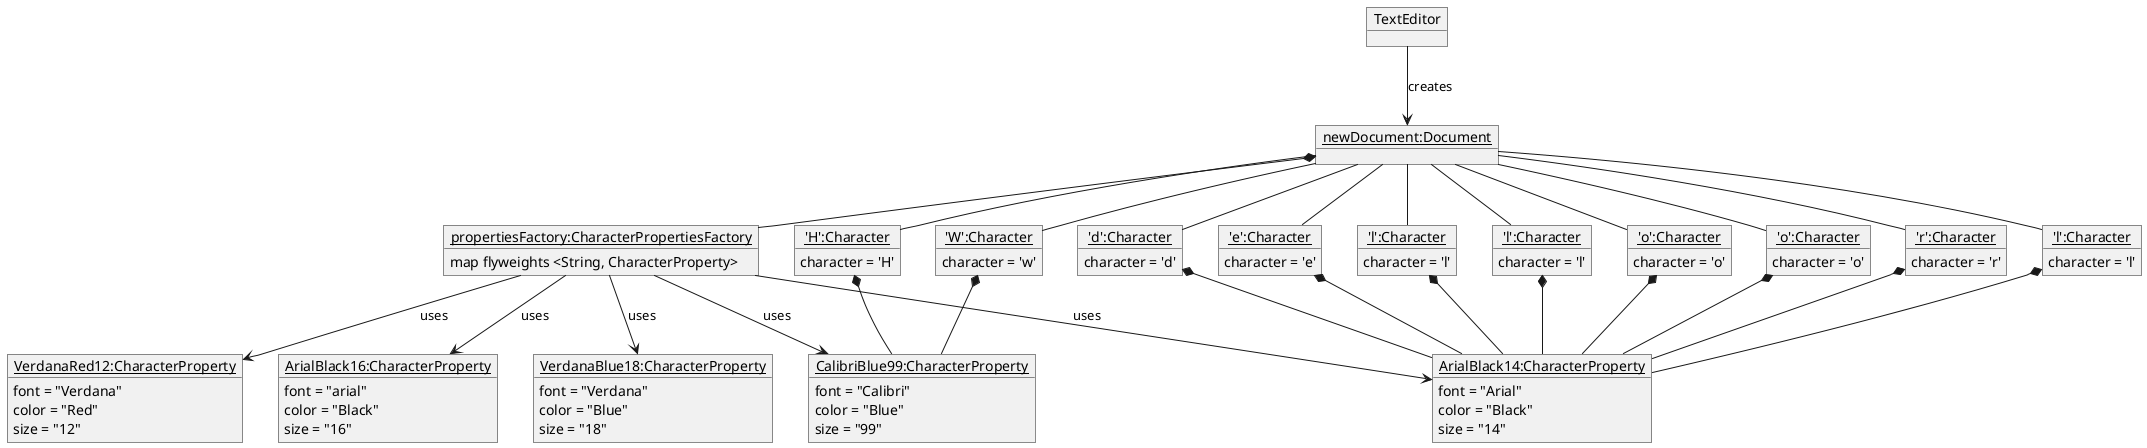 @startuml
'https://plantuml.com/object-diagram





'Character o-- CharacterProperties
'CharacterProperties --> CharactersPropertyFactory
'Document *-- CharactersPropertyFactory
object TextEditor

object "<u>ArialBlack16:CharacterProperty</u>" as ab16{
    font = "arial"
    color = "Black"
    size = "16"
}
object "<u>ArialBlack14:CharacterProperty</u>" as ab14{
    font = "Arial"
    color = "Black"
    size = "14"
}
object "<u>VerdanaBlue18:CharacterProperty</u>" as vbl18{
    font = "Verdana"
    color = "Blue"
    size = "18"
}
object "<u>VerdanaRed12:CharacterProperty</u>" as vr12{
    font = "Verdana"
    color = "Red"
    size = "12"
}
object "<u>CalibriBlue99:CharacterProperty</u>" as cbl99{
    font = "Calibri"
    color = "Blue"
    size = "99"
}



object "<u>propertiesFactory:CharacterPropertiesFactory</u>" as chp{
    map flyweights <String, CharacterProperty>
}
    chp --> ab16 : uses
    chp --> ab14 : uses
    chp --> vbl18 : uses
    chp --> vr12 : uses
    chp --> cbl99 :uses

object "<u>newDocument:Document</u>" as d{

}
d *-- chp
object "<u>'H':Character</u>" as h{
character = 'H'
}
object "<u>'e':Character</u>" as e {
character = 'e'
}
object "<u>'l':Character</u>" as l {
character = 'l'
}
object "<u>'l':Character</u>" as l2 {
character = 'l'
}
object "<u>'o':Character</u>" as o {
character = 'o'
}
object "<u>'W':Character</u>" as w {
character = 'w'
}
object "<u>'o':Character</u>" as o2 {
character = 'o'
}
object "<u>'r':Character</u>" as r {
character = 'r'
}
object "<u>'l':Character</u>" as l3 {
character = 'l'
}
object "<u>'d':Character</u>" as d2 {
character = 'd'
}
d -- h
d -- e
d -- l
d -- l2
d -- o
d -- w
d -- o2
d -- r
d -- l3
d -- d2

h *-- cbl99
e *-- ab14
l *-- ab14
l2 *-- ab14
o *-- ab14
w *-- cbl99
o2 *-- ab14
r *-- ab14
l3 *-- ab14
d2 *-- ab14

TextEditor --> d : creates
@enduml
